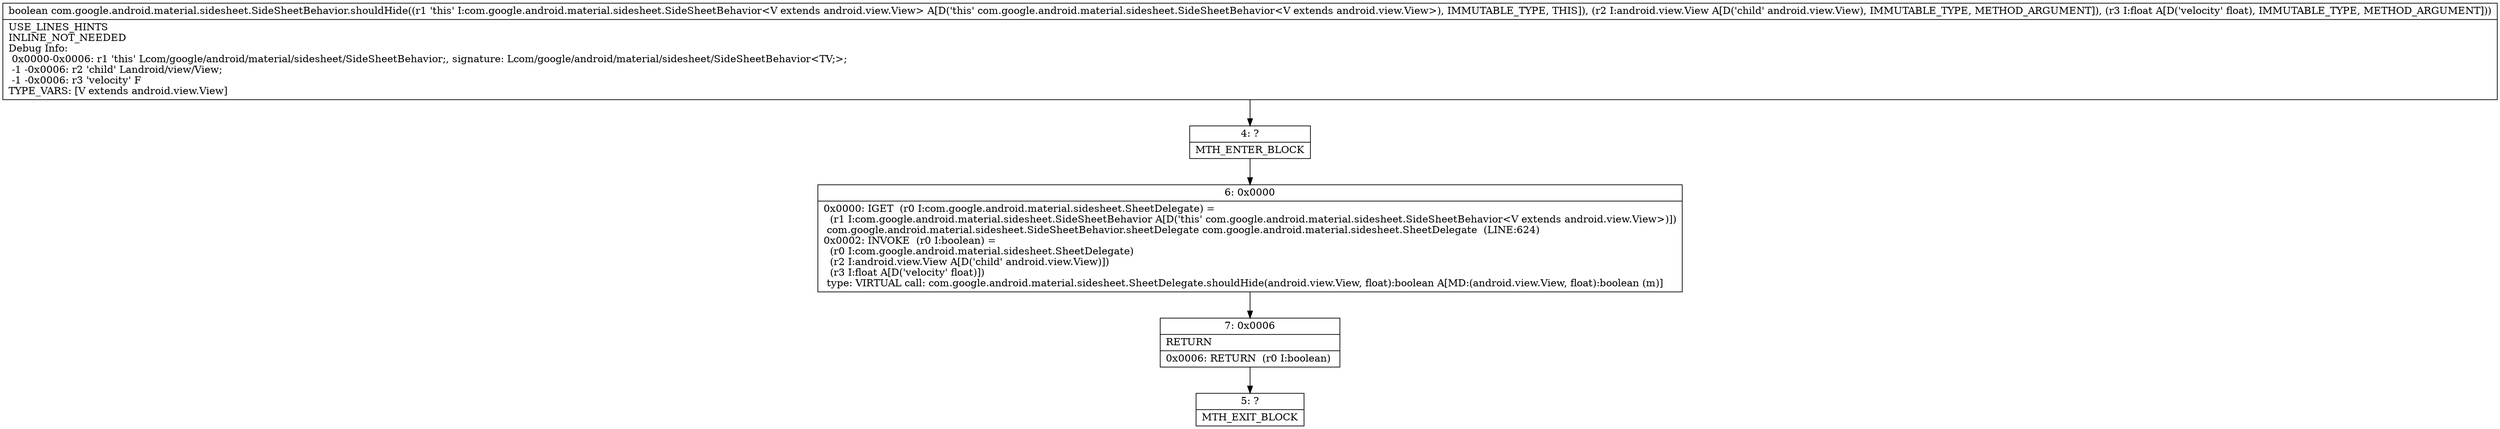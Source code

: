 digraph "CFG forcom.google.android.material.sidesheet.SideSheetBehavior.shouldHide(Landroid\/view\/View;F)Z" {
Node_4 [shape=record,label="{4\:\ ?|MTH_ENTER_BLOCK\l}"];
Node_6 [shape=record,label="{6\:\ 0x0000|0x0000: IGET  (r0 I:com.google.android.material.sidesheet.SheetDelegate) = \l  (r1 I:com.google.android.material.sidesheet.SideSheetBehavior A[D('this' com.google.android.material.sidesheet.SideSheetBehavior\<V extends android.view.View\>)])\l com.google.android.material.sidesheet.SideSheetBehavior.sheetDelegate com.google.android.material.sidesheet.SheetDelegate  (LINE:624)\l0x0002: INVOKE  (r0 I:boolean) = \l  (r0 I:com.google.android.material.sidesheet.SheetDelegate)\l  (r2 I:android.view.View A[D('child' android.view.View)])\l  (r3 I:float A[D('velocity' float)])\l type: VIRTUAL call: com.google.android.material.sidesheet.SheetDelegate.shouldHide(android.view.View, float):boolean A[MD:(android.view.View, float):boolean (m)]\l}"];
Node_7 [shape=record,label="{7\:\ 0x0006|RETURN\l|0x0006: RETURN  (r0 I:boolean) \l}"];
Node_5 [shape=record,label="{5\:\ ?|MTH_EXIT_BLOCK\l}"];
MethodNode[shape=record,label="{boolean com.google.android.material.sidesheet.SideSheetBehavior.shouldHide((r1 'this' I:com.google.android.material.sidesheet.SideSheetBehavior\<V extends android.view.View\> A[D('this' com.google.android.material.sidesheet.SideSheetBehavior\<V extends android.view.View\>), IMMUTABLE_TYPE, THIS]), (r2 I:android.view.View A[D('child' android.view.View), IMMUTABLE_TYPE, METHOD_ARGUMENT]), (r3 I:float A[D('velocity' float), IMMUTABLE_TYPE, METHOD_ARGUMENT]))  | USE_LINES_HINTS\lINLINE_NOT_NEEDED\lDebug Info:\l  0x0000\-0x0006: r1 'this' Lcom\/google\/android\/material\/sidesheet\/SideSheetBehavior;, signature: Lcom\/google\/android\/material\/sidesheet\/SideSheetBehavior\<TV;\>;\l  \-1 \-0x0006: r2 'child' Landroid\/view\/View;\l  \-1 \-0x0006: r3 'velocity' F\lTYPE_VARS: [V extends android.view.View]\l}"];
MethodNode -> Node_4;Node_4 -> Node_6;
Node_6 -> Node_7;
Node_7 -> Node_5;
}

